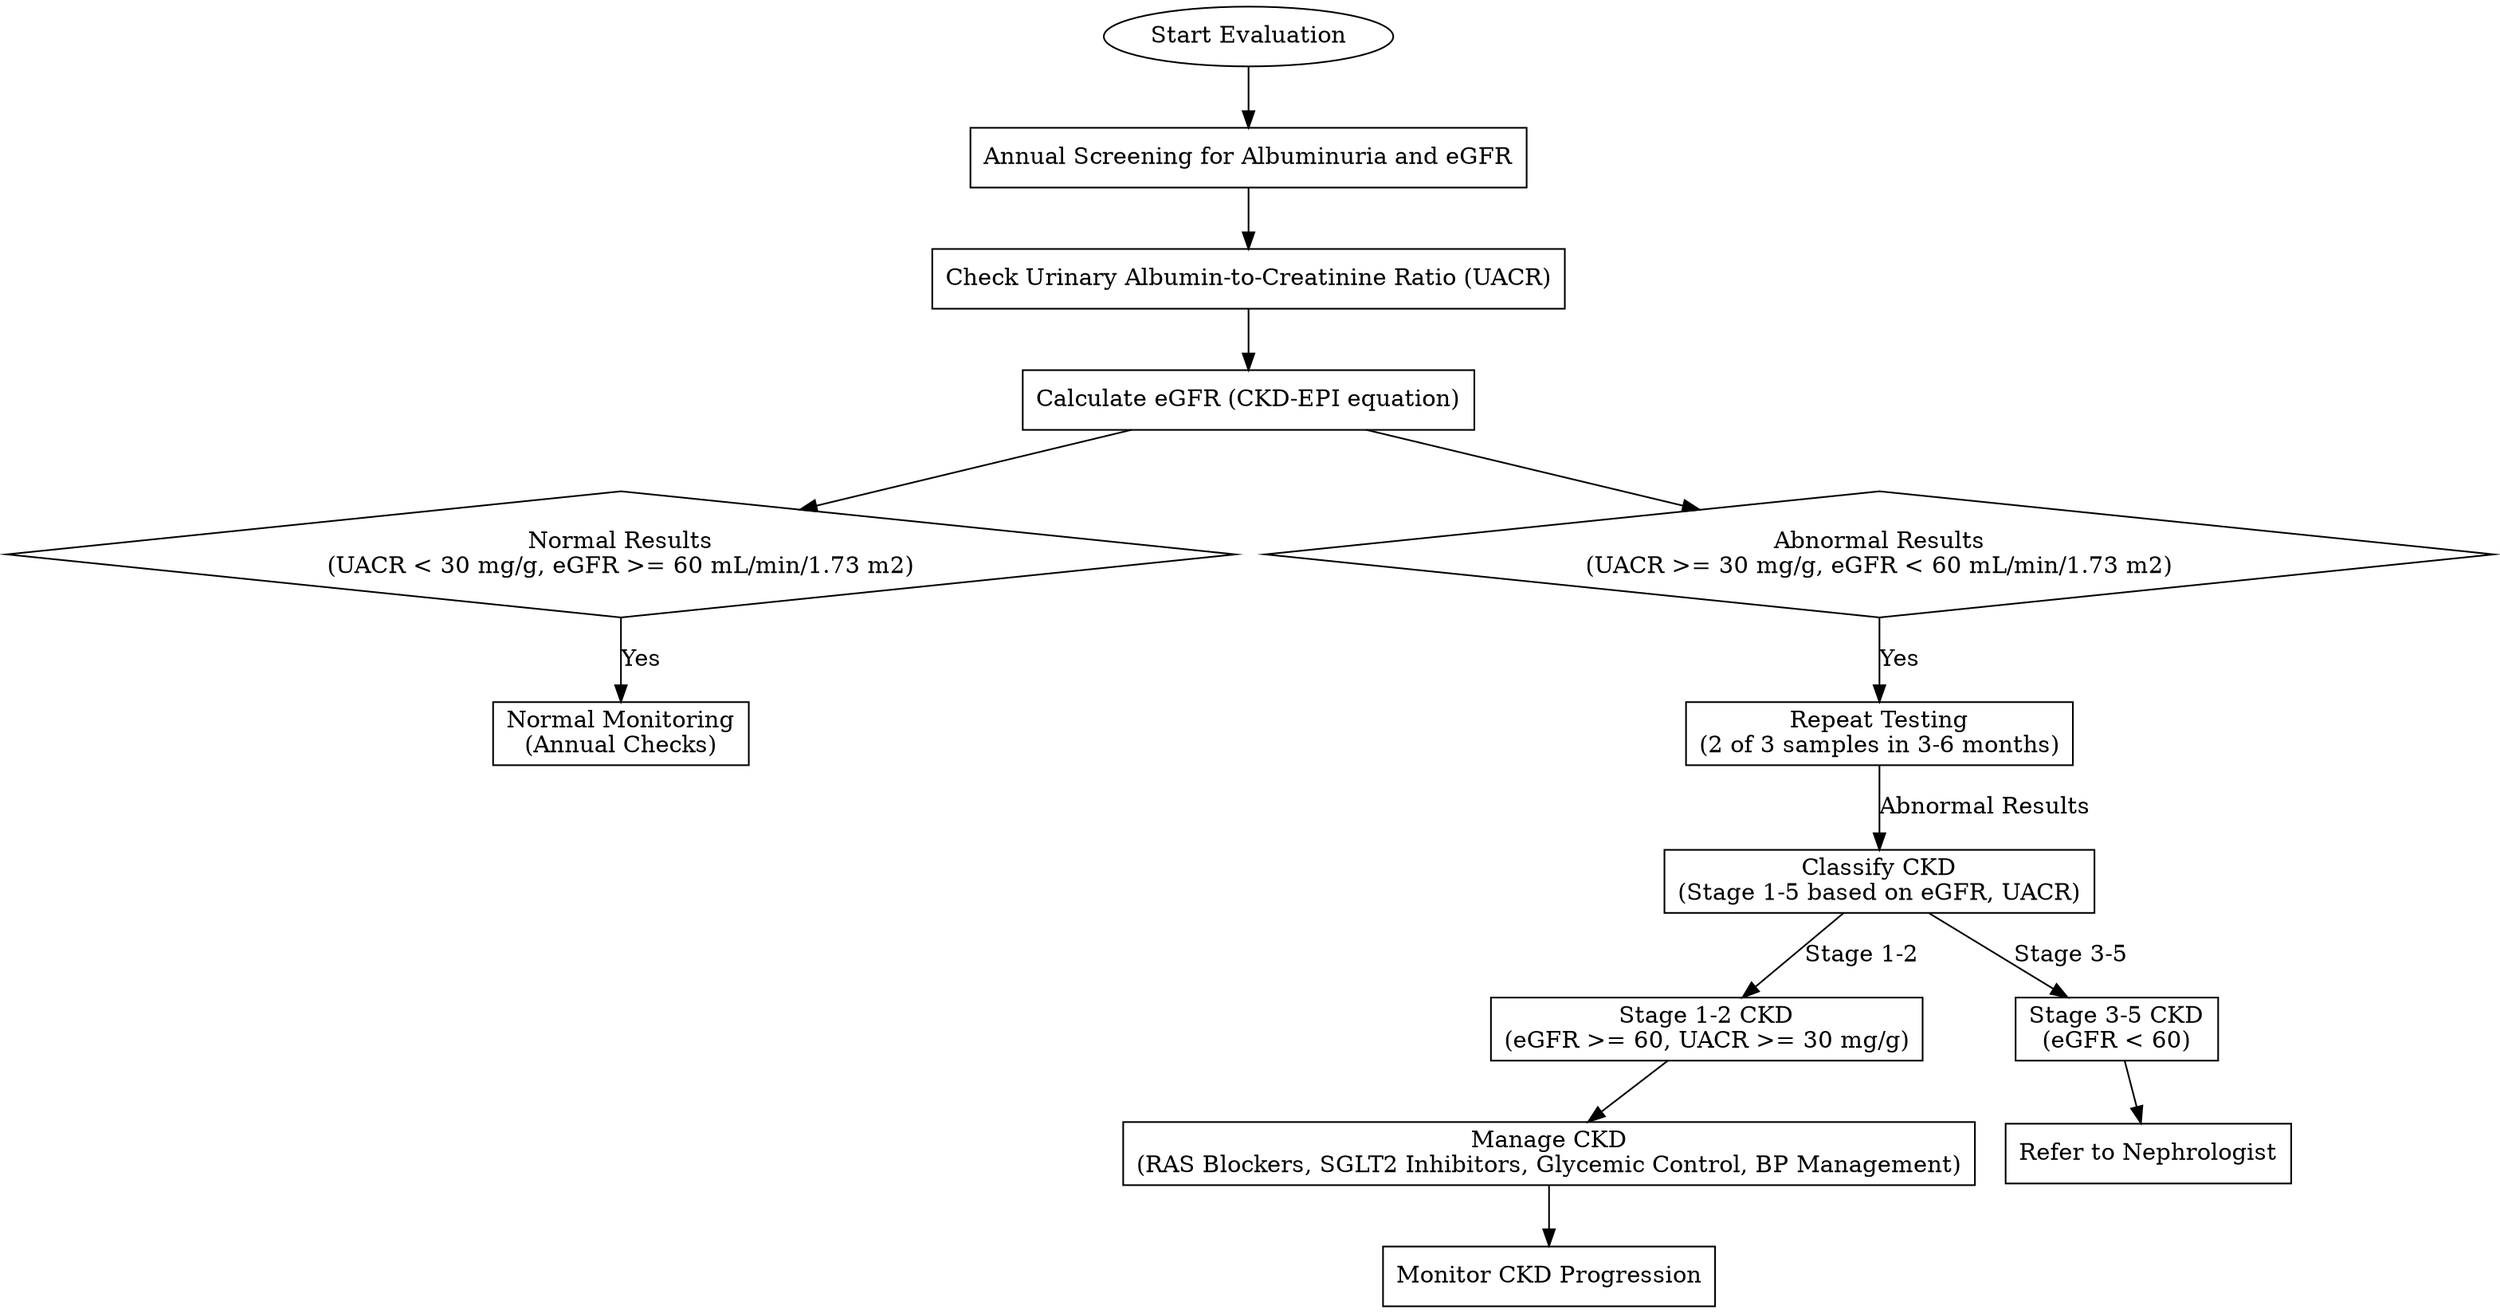 digraph CKD_Diabetes {
    node [shape=box];

    Start [shape=ellipse, label="Start Evaluation"];
    Annual_Screening [label="Annual Screening for Albuminuria and eGFR"];
    Albuminuria [label="Check Urinary Albumin-to-Creatinine Ratio (UACR)"];
    eGFR [label="Calculate eGFR (CKD-EPI equation)"];
    Normal_Results [label="Normal Results\n(UACR < 30 mg/g, eGFR >= 60 mL/min/1.73 m2)", shape=diamond];
    Abnormal_Results [label="Abnormal Results\n(UACR >= 30 mg/g, eGFR < 60 mL/min/1.73 m2)", shape=diamond];
    Repeat_Testing [label="Repeat Testing\n(2 of 3 samples in 3-6 months)"];
    Normal_Monitoring [label="Normal Monitoring\n(Annual Checks)"];
    CKD_Classification [label="Classify CKD\n(Stage 1-5 based on eGFR, UACR)"];
    Refer_Nephrologist [label="Refer to Nephrologist"];
    Stages_1_2 [label="Stage 1-2 CKD\n(eGFR >= 60, UACR >= 30 mg/g)"];
    Stages_3_5 [label="Stage 3-5 CKD\n(eGFR < 60)"];
    CKD_Treatment [label="Manage CKD\n(RAS Blockers, SGLT2 Inhibitors, Glycemic Control, BP Management)"];
    Monitor_Progression [label="Monitor CKD Progression"];
    
    Start -> Annual_Screening;
    Annual_Screening -> Albuminuria;
    Albuminuria -> eGFR;
    eGFR -> Normal_Results;
    eGFR -> Abnormal_Results;
    Normal_Results -> Normal_Monitoring [label="Yes"];
    Abnormal_Results -> Repeat_Testing [label="Yes"];
    Repeat_Testing -> CKD_Classification [label="Abnormal Results"];
    CKD_Classification -> Stages_1_2 [label="Stage 1-2"];
    CKD_Classification -> Stages_3_5 [label="Stage 3-5"];
    Stages_1_2 -> CKD_Treatment;
    Stages_3_5 -> Refer_Nephrologist;
    CKD_Treatment -> Monitor_Progression;
}
